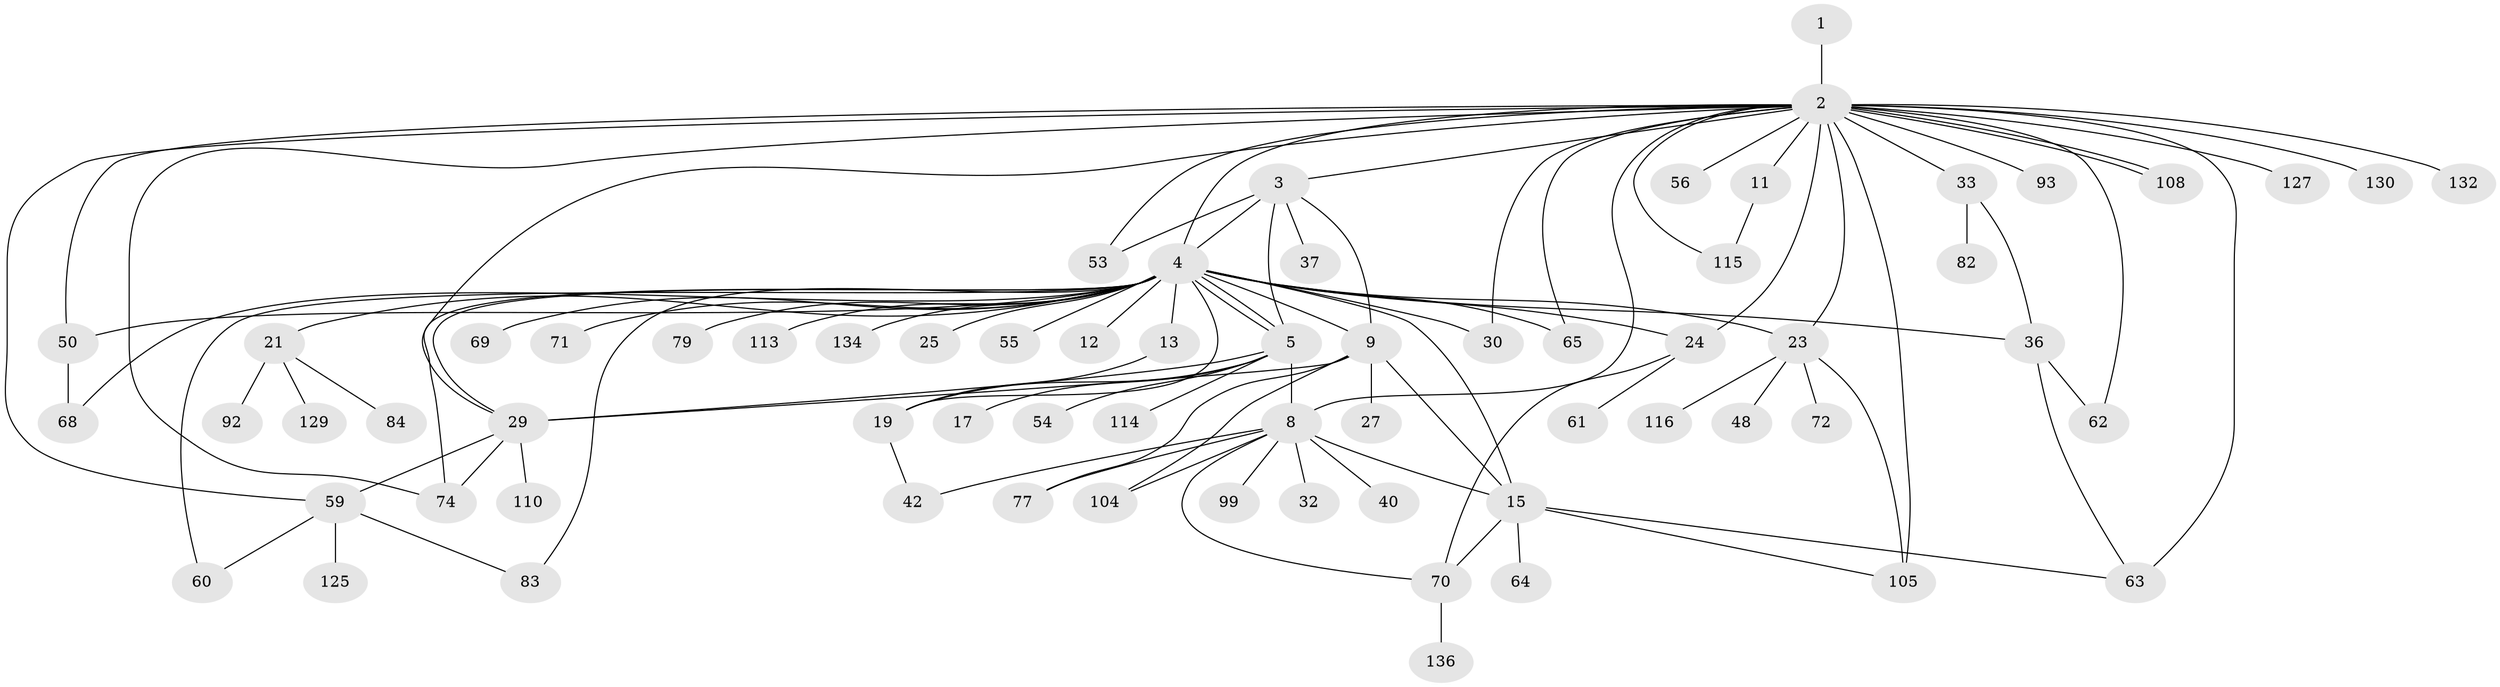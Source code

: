// original degree distribution, {1: 0.4411764705882353, 18: 0.007352941176470588, 7: 0.022058823529411766, 28: 0.007352941176470588, 9: 0.014705882352941176, 10: 0.007352941176470588, 2: 0.27205882352941174, 6: 0.029411764705882353, 5: 0.022058823529411766, 4: 0.058823529411764705, 8: 0.014705882352941176, 3: 0.10294117647058823}
// Generated by graph-tools (version 1.1) at 2025/18/03/04/25 18:18:18]
// undirected, 68 vertices, 104 edges
graph export_dot {
graph [start="1"]
  node [color=gray90,style=filled];
  1;
  2 [super="+10+122+6+7+45"];
  3 [super="+16"];
  4 [super="+87+28+49+46"];
  5 [super="+80+51+20+85+14"];
  8 [super="+18"];
  9 [super="+96+111"];
  11;
  12;
  13 [super="+121"];
  15 [super="+35+120"];
  17 [super="+112"];
  19;
  21 [super="+73+26+124"];
  23 [super="+31+57+135+94"];
  24 [super="+66"];
  25;
  27;
  29 [super="+47+67"];
  30;
  32 [super="+44"];
  33 [super="+109+106"];
  36 [super="+81+39"];
  37;
  40;
  42;
  48;
  50 [super="+95"];
  53 [super="+107"];
  54 [super="+101"];
  55 [super="+126"];
  56;
  59 [super="+119+133"];
  60;
  61;
  62;
  63 [super="+86"];
  64 [super="+76"];
  65;
  68 [super="+123"];
  69;
  70 [super="+88+75"];
  71;
  72;
  74;
  77 [super="+118"];
  79;
  82;
  83 [super="+103"];
  84;
  92;
  93;
  99;
  104;
  105 [super="+128"];
  108;
  110;
  113;
  114;
  115;
  116;
  125;
  127;
  129;
  130;
  132;
  134;
  136;
  1 -- 2;
  2 -- 3;
  2 -- 11;
  2 -- 24 [weight=2];
  2 -- 29;
  2 -- 53;
  2 -- 62;
  2 -- 108;
  2 -- 108;
  2 -- 115;
  2 -- 130;
  2 -- 4 [weight=2];
  2 -- 33;
  2 -- 65;
  2 -- 132;
  2 -- 8;
  2 -- 105 [weight=2];
  2 -- 50;
  2 -- 56;
  2 -- 30;
  2 -- 63 [weight=2];
  2 -- 59;
  2 -- 23;
  2 -- 74;
  2 -- 93;
  2 -- 127;
  3 -- 4;
  3 -- 37;
  3 -- 9;
  3 -- 53;
  3 -- 5;
  4 -- 5;
  4 -- 5;
  4 -- 9 [weight=2];
  4 -- 12;
  4 -- 13;
  4 -- 15;
  4 -- 21;
  4 -- 23;
  4 -- 25;
  4 -- 29;
  4 -- 30;
  4 -- 50;
  4 -- 55;
  4 -- 60;
  4 -- 65;
  4 -- 69;
  4 -- 74;
  4 -- 79;
  4 -- 113;
  4 -- 24;
  4 -- 19;
  4 -- 83;
  4 -- 36;
  4 -- 134;
  4 -- 68;
  4 -- 71;
  5 -- 8;
  5 -- 29;
  5 -- 54;
  5 -- 17;
  5 -- 114;
  5 -- 19;
  8 -- 40;
  8 -- 42;
  8 -- 70;
  8 -- 99;
  8 -- 15;
  8 -- 32;
  8 -- 104;
  8 -- 77;
  9 -- 15;
  9 -- 27;
  9 -- 104;
  9 -- 29;
  9 -- 77;
  11 -- 115;
  13 -- 19;
  15 -- 64;
  15 -- 105;
  15 -- 70;
  15 -- 63;
  19 -- 42;
  21 -- 129;
  21 -- 84;
  21 -- 92;
  23 -- 72;
  23 -- 48;
  23 -- 105;
  23 -- 116;
  24 -- 61;
  24 -- 70;
  29 -- 59;
  29 -- 74;
  29 -- 110;
  33 -- 36;
  33 -- 82;
  36 -- 62;
  36 -- 63;
  50 -- 68;
  59 -- 83;
  59 -- 125;
  59 -- 60;
  70 -- 136;
}
